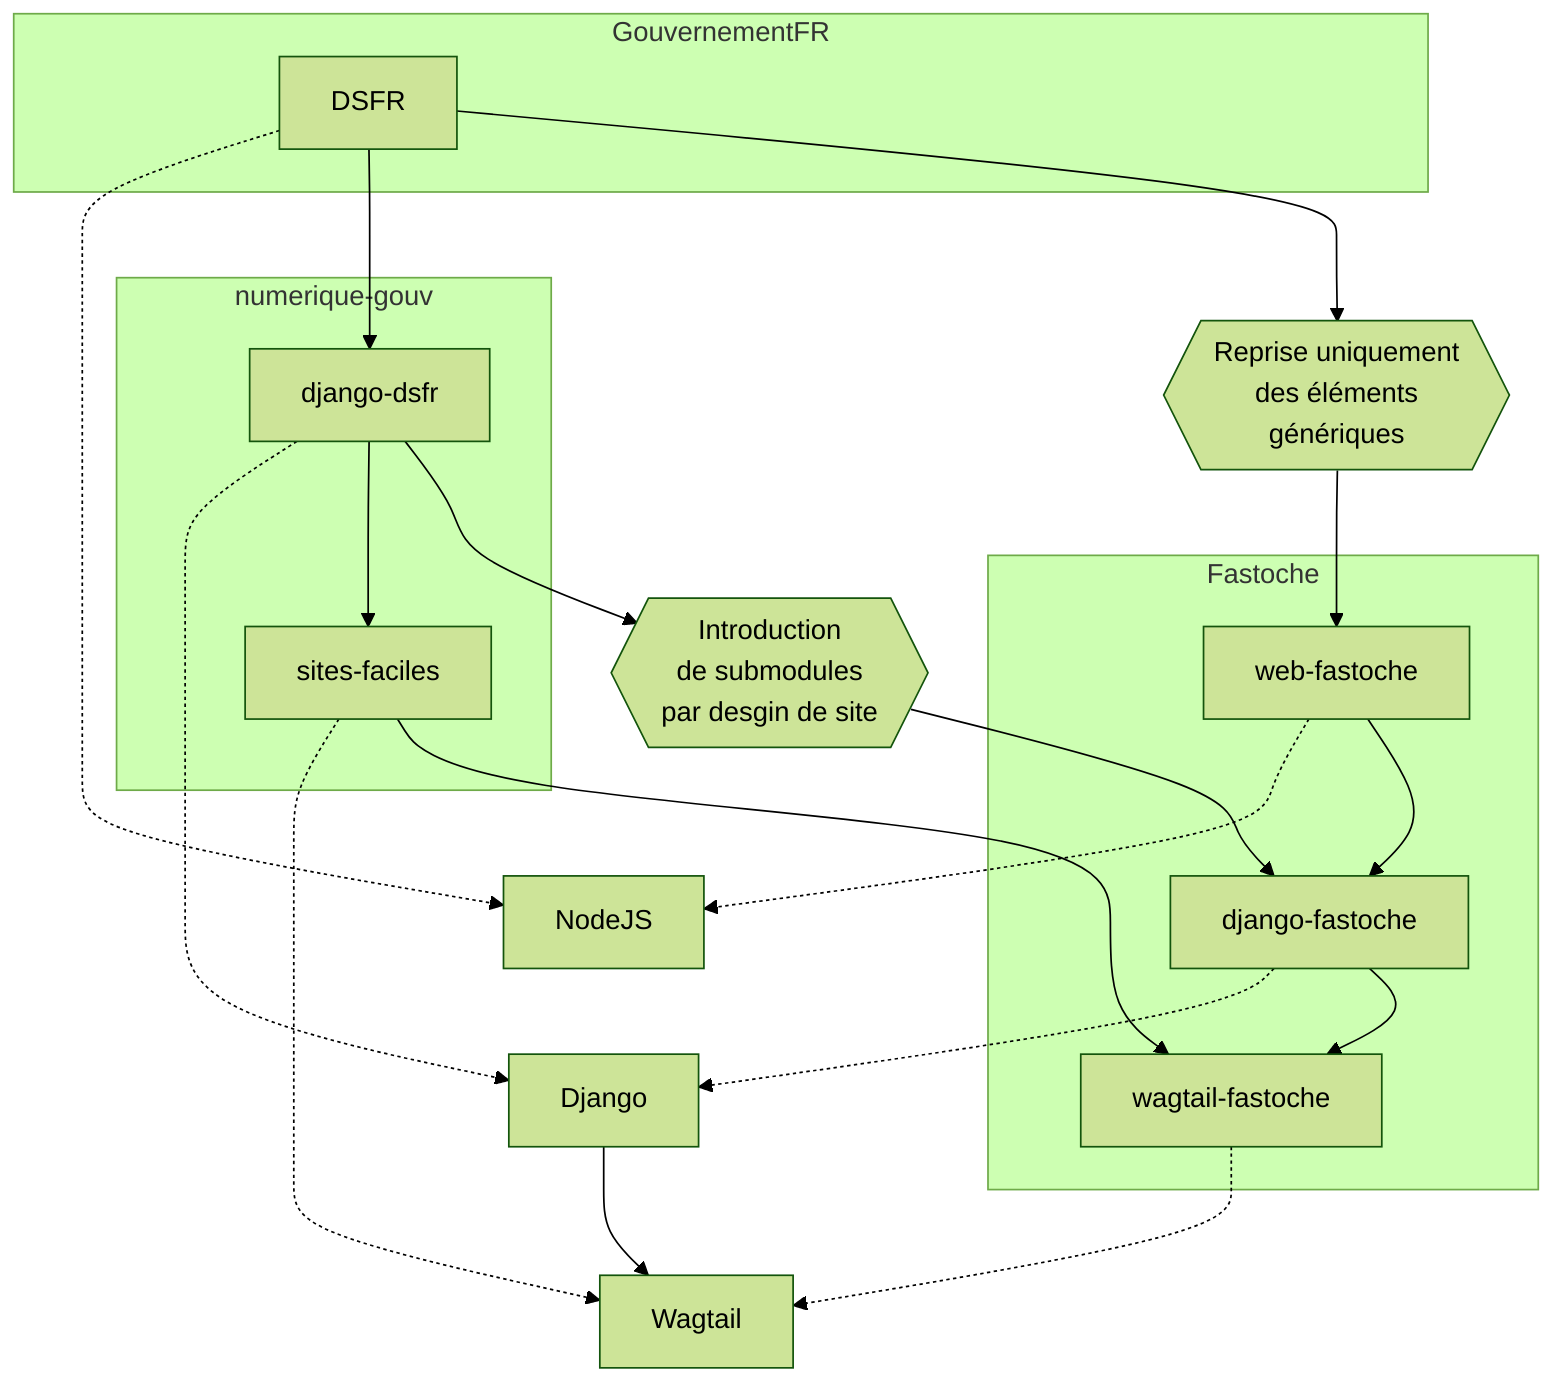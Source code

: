 %%{init: {'theme': 'forest', "flowchart" : { "curve" : "basis" } } }%%
flowchart TD

subgraph GouvernementFR
	DSFR
end
subgraph numerique-gouv
	django-dsfr
	sites-faciles
end
subgraph Fastoche 
	web-fastoche
	django-fastoche
	wagtail-fastoche
end


django-dsfr -.-> Django 
 sites-faciles-.-> Wagtail 
 django-fastoche -.-> Django
wagtail-fastoche -.-> Wagtail 
DSFR -.-> NodeJS 
web-fastoche  -.-> NodeJS 

DSFR --> django-dsfr
django-dsfr --> sites-faciles
DSFR --> uniquement-generique{{Reprise uniquement\ndes éléments\ngénériques}}
uniquement-generique --> web-fastoche
web-fastoche --> django-fastoche

django-dsfr --> intro-submodules{{Introduction\nde submodules\npar desgin de site}}
intro-submodules --> django-fastoche
django-fastoche --> wagtail-fastoche
sites-faciles --> wagtail-fastoche

Django --> Wagtail